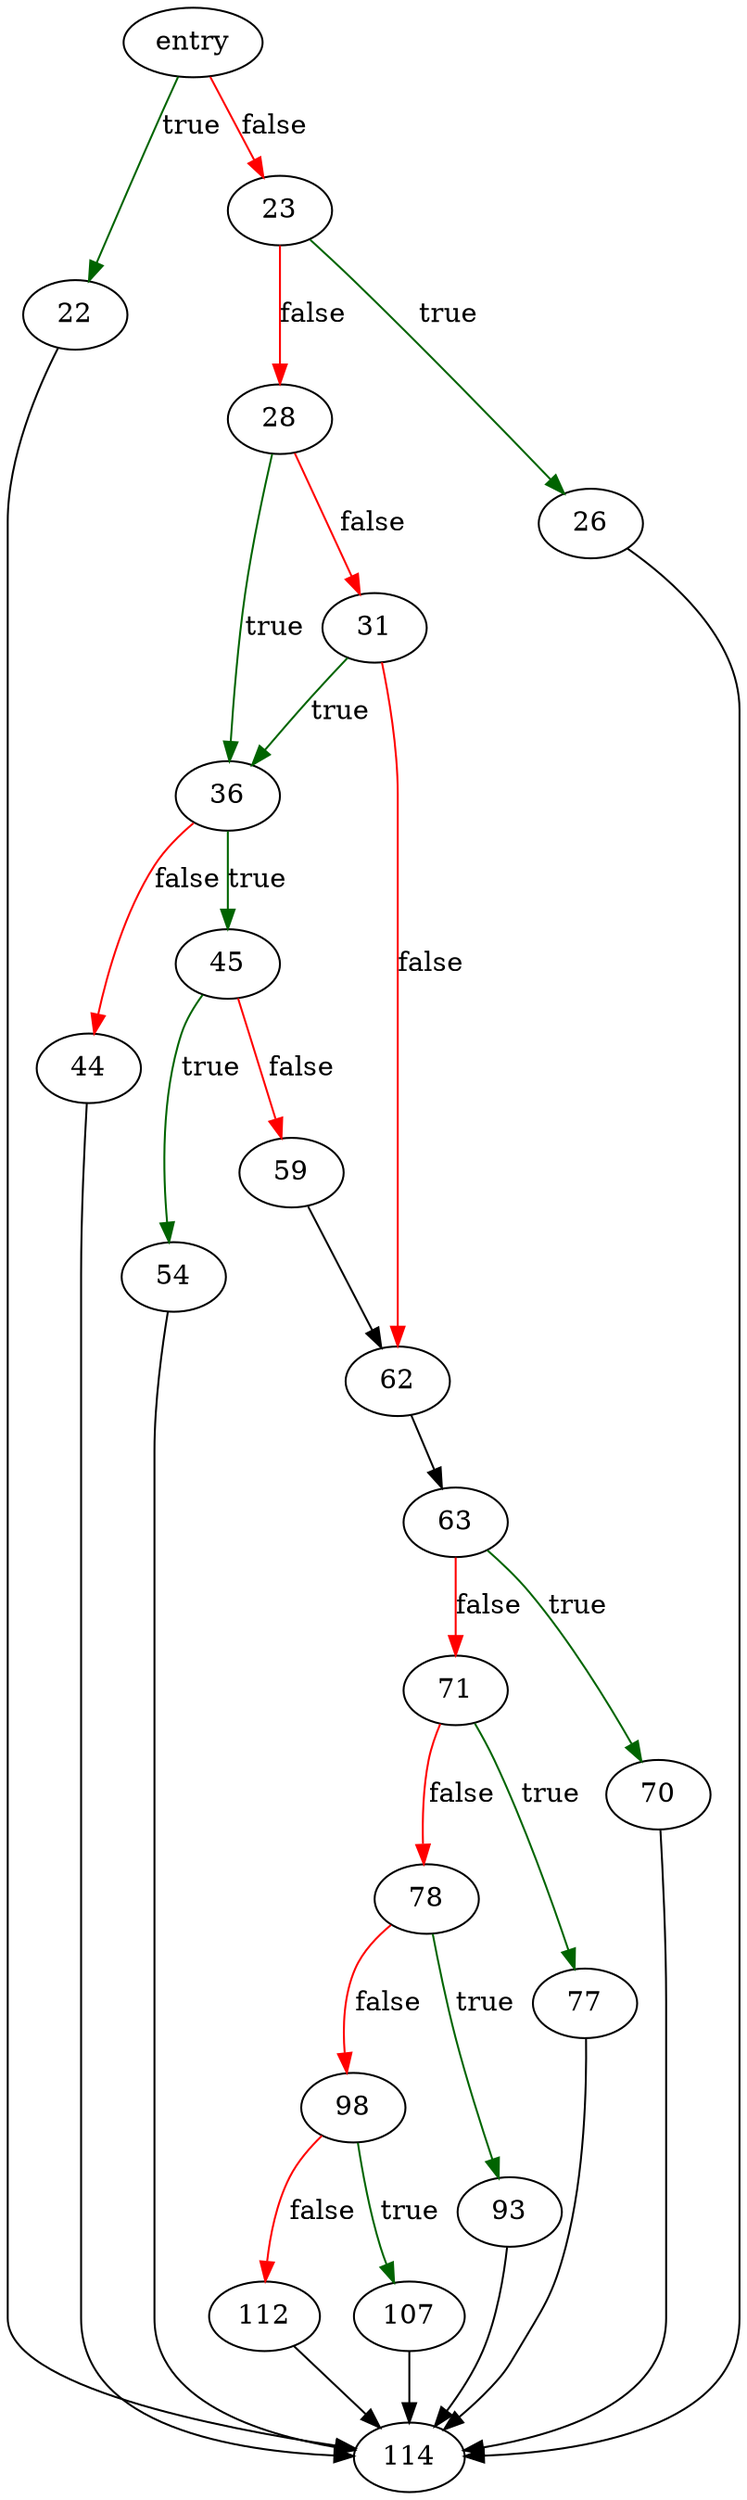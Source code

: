 digraph "sqlite3Reindex" {
	// Node definitions.
	3 [label=entry];
	22;
	23;
	26;
	28;
	31;
	36;
	44;
	45;
	54;
	59;
	62;
	63;
	70;
	71;
	77;
	78;
	93;
	98;
	107;
	112;
	114;

	// Edge definitions.
	3 -> 22 [
		color=darkgreen
		label=true
	];
	3 -> 23 [
		color=red
		label=false
	];
	22 -> 114;
	23 -> 26 [
		color=darkgreen
		label=true
	];
	23 -> 28 [
		color=red
		label=false
	];
	26 -> 114;
	28 -> 31 [
		color=red
		label=false
	];
	28 -> 36 [
		color=darkgreen
		label=true
	];
	31 -> 36 [
		color=darkgreen
		label=true
	];
	31 -> 62 [
		color=red
		label=false
	];
	36 -> 44 [
		color=red
		label=false
	];
	36 -> 45 [
		color=darkgreen
		label=true
	];
	44 -> 114;
	45 -> 54 [
		color=darkgreen
		label=true
	];
	45 -> 59 [
		color=red
		label=false
	];
	54 -> 114;
	59 -> 62;
	62 -> 63;
	63 -> 70 [
		color=darkgreen
		label=true
	];
	63 -> 71 [
		color=red
		label=false
	];
	70 -> 114;
	71 -> 77 [
		color=darkgreen
		label=true
	];
	71 -> 78 [
		color=red
		label=false
	];
	77 -> 114;
	78 -> 93 [
		color=darkgreen
		label=true
	];
	78 -> 98 [
		color=red
		label=false
	];
	93 -> 114;
	98 -> 107 [
		color=darkgreen
		label=true
	];
	98 -> 112 [
		color=red
		label=false
	];
	107 -> 114;
	112 -> 114;
}